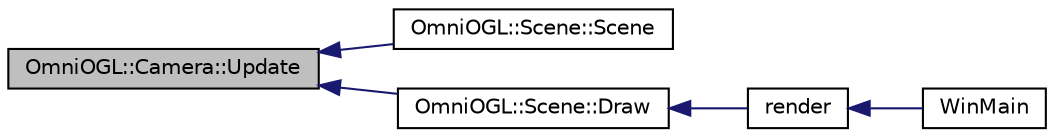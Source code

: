 digraph "OmniOGL::Camera::Update"
{
  edge [fontname="Helvetica",fontsize="10",labelfontname="Helvetica",labelfontsize="10"];
  node [fontname="Helvetica",fontsize="10",shape=record];
  rankdir="LR";
  Node1 [label="OmniOGL::Camera::Update",height=0.2,width=0.4,color="black", fillcolor="grey75", style="filled" fontcolor="black"];
  Node1 -> Node2 [dir="back",color="midnightblue",fontsize="10",style="solid",fontname="Helvetica"];
  Node2 [label="OmniOGL::Scene::Scene",height=0.2,width=0.4,color="black", fillcolor="white", style="filled",URL="$class_omni_o_g_l_1_1_scene.html#a6776fd0b14a9677e3bc56d43436a282c"];
  Node1 -> Node3 [dir="back",color="midnightblue",fontsize="10",style="solid",fontname="Helvetica"];
  Node3 [label="OmniOGL::Scene::Draw",height=0.2,width=0.4,color="black", fillcolor="white", style="filled",URL="$class_omni_o_g_l_1_1_scene.html#ac65b18faabaa3d2af9a0a4b2f2fc0fe0"];
  Node3 -> Node4 [dir="back",color="midnightblue",fontsize="10",style="solid",fontname="Helvetica"];
  Node4 [label="render",height=0.2,width=0.4,color="black", fillcolor="white", style="filled",URL="$_small_o_g_l_8cpp.html#a133aba9fe60f6d354d05d69e0bbd31a7"];
  Node4 -> Node5 [dir="back",color="midnightblue",fontsize="10",style="solid",fontname="Helvetica"];
  Node5 [label="WinMain",height=0.2,width=0.4,color="black", fillcolor="white", style="filled",URL="$_small_o_g_l_8cpp.html#a66e65252a6985e382838442f280f46ba"];
}
